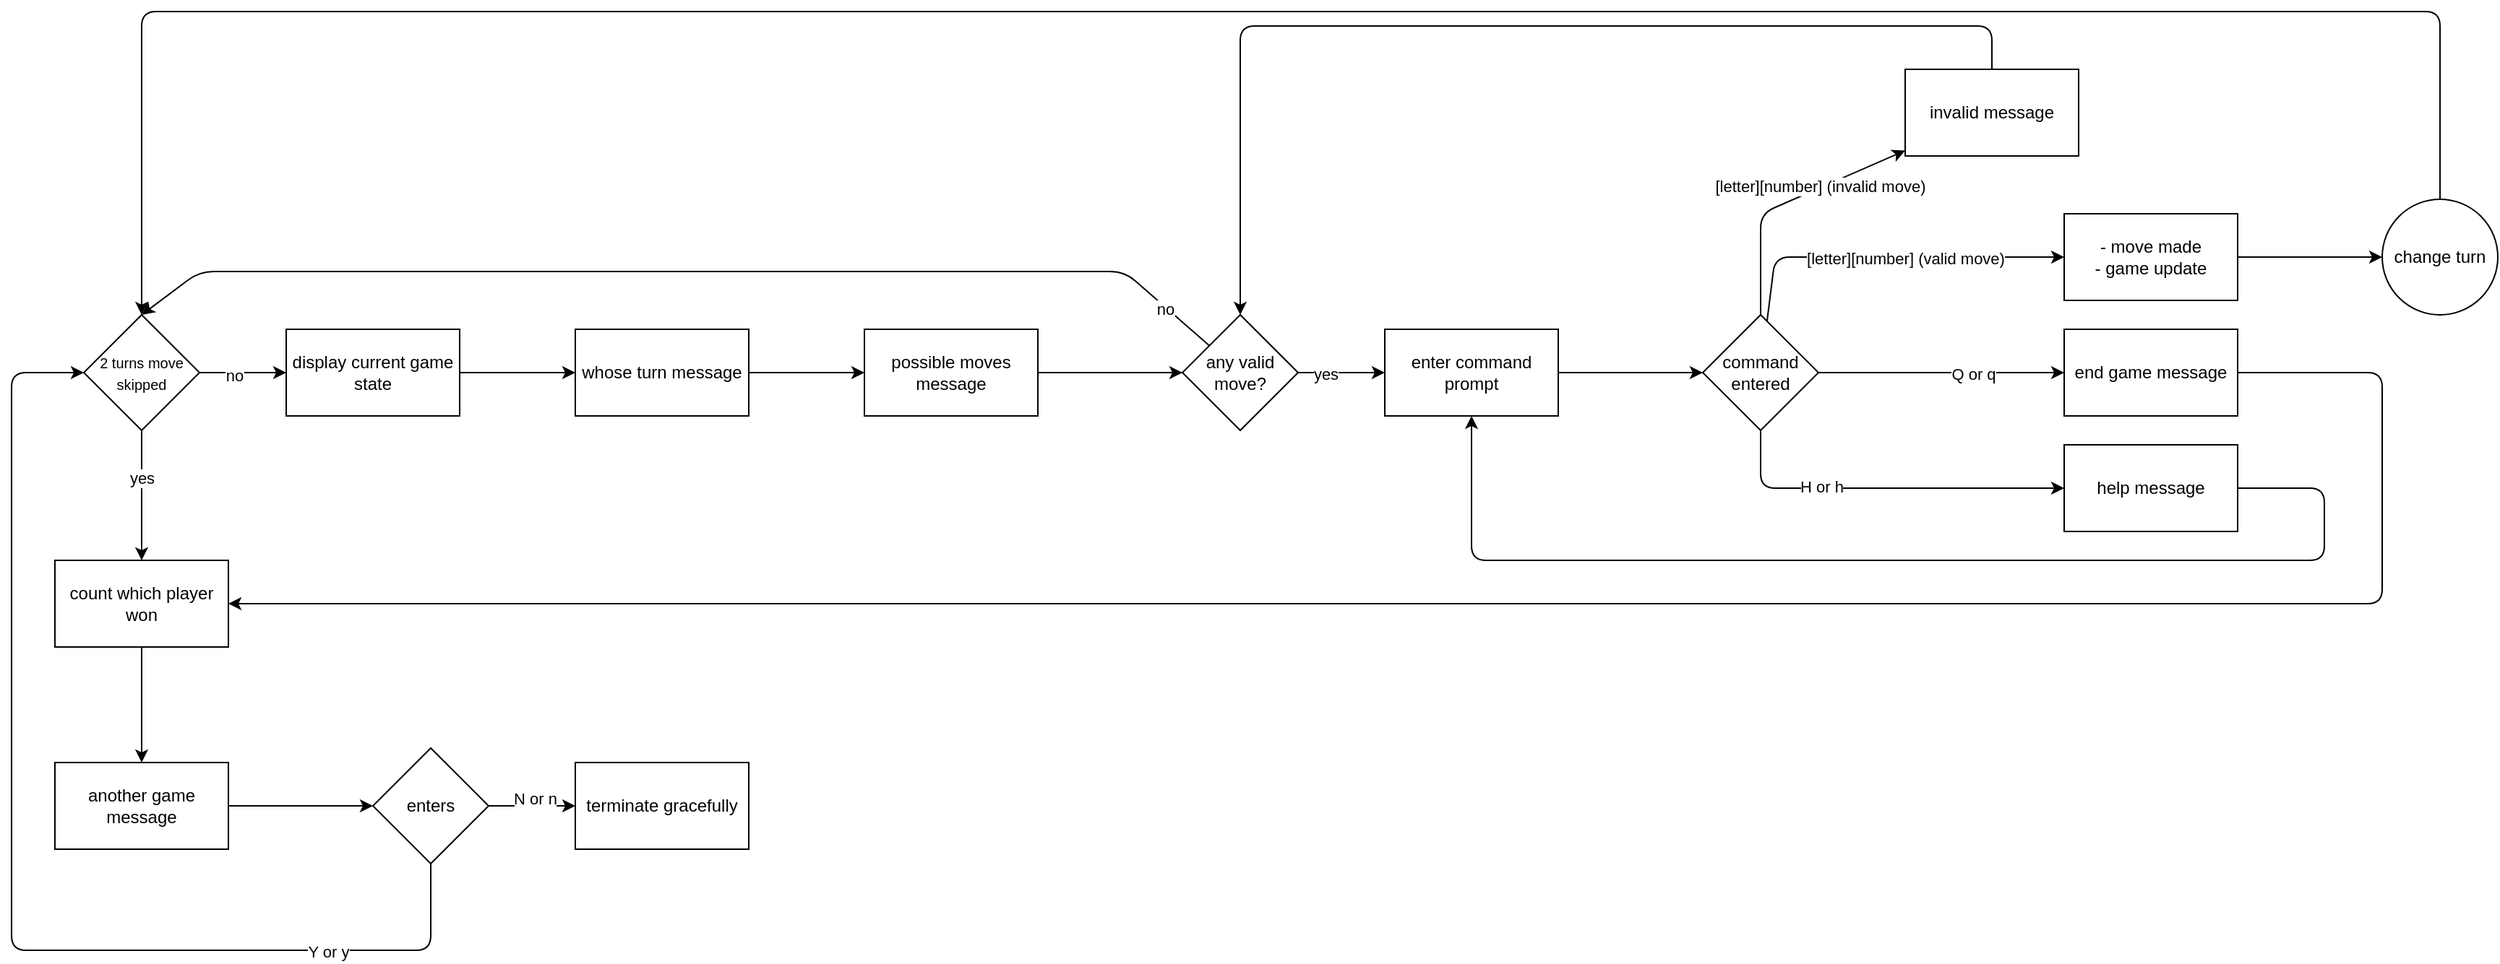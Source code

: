 <mxfile>
    <diagram id="Y6QJfHkgG8xcjTiNFtE5" name="Page-1">
        <mxGraphModel dx="486" dy="2011" grid="1" gridSize="10" guides="1" tooltips="1" connect="1" arrows="1" fold="1" page="1" pageScale="1" pageWidth="850" pageHeight="1100" math="0" shadow="0">
            <root>
                <mxCell id="0"/>
                <mxCell id="1" parent="0"/>
                <mxCell id="5" value="" style="edgeStyle=none;html=1;" edge="1" parent="1" source="3" target="4">
                    <mxGeometry relative="1" as="geometry"/>
                </mxCell>
                <mxCell id="41" value="no" style="edgeLabel;html=1;align=center;verticalAlign=middle;resizable=0;points=[];" vertex="1" connectable="0" parent="5">
                    <mxGeometry x="-0.193" y="-2" relative="1" as="geometry">
                        <mxPoint as="offset"/>
                    </mxGeometry>
                </mxCell>
                <mxCell id="46" value="" style="edgeStyle=none;html=1;" edge="1" parent="1" source="3" target="45">
                    <mxGeometry relative="1" as="geometry"/>
                </mxCell>
                <mxCell id="47" value="yes" style="edgeLabel;html=1;align=center;verticalAlign=middle;resizable=0;points=[];" vertex="1" connectable="0" parent="46">
                    <mxGeometry x="-0.269" relative="1" as="geometry">
                        <mxPoint as="offset"/>
                    </mxGeometry>
                </mxCell>
                <mxCell id="3" value="&lt;font style=&quot;font-size: 10px;&quot;&gt;2 turns move skipped&lt;/font&gt;" style="rhombus;whiteSpace=wrap;html=1;" vertex="1" parent="1">
                    <mxGeometry x="80" y="150" width="80" height="80" as="geometry"/>
                </mxCell>
                <mxCell id="7" value="" style="edgeStyle=none;html=1;" edge="1" parent="1" source="4" target="6">
                    <mxGeometry relative="1" as="geometry"/>
                </mxCell>
                <mxCell id="4" value="display current game state" style="whiteSpace=wrap;html=1;" vertex="1" parent="1">
                    <mxGeometry x="220" y="160" width="120" height="60" as="geometry"/>
                </mxCell>
                <mxCell id="9" value="" style="edgeStyle=none;html=1;" edge="1" parent="1" source="6" target="8">
                    <mxGeometry relative="1" as="geometry"/>
                </mxCell>
                <mxCell id="6" value="whose turn message" style="whiteSpace=wrap;html=1;" vertex="1" parent="1">
                    <mxGeometry x="420" y="160" width="120" height="60" as="geometry"/>
                </mxCell>
                <mxCell id="13" value="" style="edgeStyle=none;html=1;" edge="1" parent="1" source="8" target="12">
                    <mxGeometry relative="1" as="geometry"/>
                </mxCell>
                <mxCell id="8" value="possible moves message" style="whiteSpace=wrap;html=1;" vertex="1" parent="1">
                    <mxGeometry x="620" y="160" width="120" height="60" as="geometry"/>
                </mxCell>
                <mxCell id="15" value="" style="edgeStyle=none;html=1;" edge="1" parent="1" source="12" target="14">
                    <mxGeometry relative="1" as="geometry"/>
                </mxCell>
                <mxCell id="42" value="yes" style="edgeLabel;html=1;align=center;verticalAlign=middle;resizable=0;points=[];" vertex="1" connectable="0" parent="15">
                    <mxGeometry x="-0.354" y="-1" relative="1" as="geometry">
                        <mxPoint x="-1" as="offset"/>
                    </mxGeometry>
                </mxCell>
                <mxCell id="43" style="edgeStyle=none;html=1;entryX=0.5;entryY=0;entryDx=0;entryDy=0;" edge="1" parent="1" source="12" target="3">
                    <mxGeometry relative="1" as="geometry">
                        <Array as="points">
                            <mxPoint x="800" y="120"/>
                            <mxPoint x="160" y="120"/>
                        </Array>
                    </mxGeometry>
                </mxCell>
                <mxCell id="44" value="no" style="edgeLabel;html=1;align=center;verticalAlign=middle;resizable=0;points=[];" vertex="1" connectable="0" parent="43">
                    <mxGeometry x="-0.896" y="1" relative="1" as="geometry">
                        <mxPoint as="offset"/>
                    </mxGeometry>
                </mxCell>
                <mxCell id="12" value="any valid move?" style="rhombus;whiteSpace=wrap;html=1;" vertex="1" parent="1">
                    <mxGeometry x="840" y="150" width="80" height="80" as="geometry"/>
                </mxCell>
                <mxCell id="19" value="" style="edgeStyle=none;html=1;" edge="1" parent="1" source="14" target="18">
                    <mxGeometry relative="1" as="geometry"/>
                </mxCell>
                <mxCell id="14" value="enter command prompt" style="whiteSpace=wrap;html=1;" vertex="1" parent="1">
                    <mxGeometry x="980" y="160" width="120" height="60" as="geometry"/>
                </mxCell>
                <mxCell id="23" value="" style="edgeStyle=none;html=1;" edge="1" parent="1" source="18" target="22">
                    <mxGeometry relative="1" as="geometry">
                        <Array as="points">
                            <mxPoint x="1250" y="110"/>
                        </Array>
                    </mxGeometry>
                </mxCell>
                <mxCell id="25" value="[letter][number] (valid move)" style="edgeLabel;html=1;align=center;verticalAlign=middle;resizable=0;points=[];" vertex="1" connectable="0" parent="23">
                    <mxGeometry x="0.102" y="-1" relative="1" as="geometry">
                        <mxPoint as="offset"/>
                    </mxGeometry>
                </mxCell>
                <mxCell id="27" value="" style="edgeStyle=none;html=1;" edge="1" parent="1" source="18" target="26">
                    <mxGeometry relative="1" as="geometry">
                        <Array as="points">
                            <mxPoint x="1240" y="80"/>
                        </Array>
                    </mxGeometry>
                </mxCell>
                <mxCell id="28" value="[letter][number] (invalid move)" style="edgeLabel;html=1;align=center;verticalAlign=middle;resizable=0;points=[];" vertex="1" connectable="0" parent="27">
                    <mxGeometry x="0.282" y="1" relative="1" as="geometry">
                        <mxPoint as="offset"/>
                    </mxGeometry>
                </mxCell>
                <mxCell id="31" value="" style="edgeStyle=none;html=1;exitX=0.5;exitY=1;exitDx=0;exitDy=0;" edge="1" parent="1" source="18" target="30">
                    <mxGeometry relative="1" as="geometry">
                        <Array as="points">
                            <mxPoint x="1240" y="270"/>
                        </Array>
                    </mxGeometry>
                </mxCell>
                <mxCell id="32" value="H or h" style="edgeLabel;html=1;align=center;verticalAlign=middle;resizable=0;points=[];" vertex="1" connectable="0" parent="31">
                    <mxGeometry x="-0.342" y="1" relative="1" as="geometry">
                        <mxPoint as="offset"/>
                    </mxGeometry>
                </mxCell>
                <mxCell id="35" value="" style="edgeStyle=none;html=1;" edge="1" parent="1" source="18" target="34">
                    <mxGeometry relative="1" as="geometry">
                        <Array as="points"/>
                    </mxGeometry>
                </mxCell>
                <mxCell id="49" value="Q or q" style="edgeLabel;html=1;align=center;verticalAlign=middle;resizable=0;points=[];" vertex="1" connectable="0" parent="35">
                    <mxGeometry x="0.258" y="-1" relative="1" as="geometry">
                        <mxPoint as="offset"/>
                    </mxGeometry>
                </mxCell>
                <mxCell id="18" value="command entered" style="rhombus;whiteSpace=wrap;html=1;" vertex="1" parent="1">
                    <mxGeometry x="1200" y="150" width="80" height="80" as="geometry"/>
                </mxCell>
                <mxCell id="39" value="" style="edgeStyle=none;html=1;" edge="1" parent="1" source="22" target="38">
                    <mxGeometry relative="1" as="geometry"/>
                </mxCell>
                <mxCell id="22" value="- move made&lt;div&gt;- game update&lt;/div&gt;" style="whiteSpace=wrap;html=1;" vertex="1" parent="1">
                    <mxGeometry x="1450" y="80" width="120" height="60" as="geometry"/>
                </mxCell>
                <mxCell id="29" style="edgeStyle=none;html=1;entryX=0.5;entryY=0;entryDx=0;entryDy=0;" edge="1" parent="1" source="26" target="12">
                    <mxGeometry relative="1" as="geometry">
                        <Array as="points">
                            <mxPoint x="1400" y="-50"/>
                            <mxPoint x="880" y="-50"/>
                        </Array>
                    </mxGeometry>
                </mxCell>
                <mxCell id="26" value="invalid message" style="whiteSpace=wrap;html=1;" vertex="1" parent="1">
                    <mxGeometry x="1340" y="-20" width="120" height="60" as="geometry"/>
                </mxCell>
                <mxCell id="48" style="edgeStyle=none;html=1;entryX=0.5;entryY=1;entryDx=0;entryDy=0;" edge="1" parent="1" source="30" target="14">
                    <mxGeometry relative="1" as="geometry">
                        <Array as="points">
                            <mxPoint x="1630" y="270"/>
                            <mxPoint x="1630" y="320"/>
                            <mxPoint x="1040" y="320"/>
                        </Array>
                    </mxGeometry>
                </mxCell>
                <mxCell id="30" value="help message" style="whiteSpace=wrap;html=1;" vertex="1" parent="1">
                    <mxGeometry x="1450" y="240" width="120" height="60" as="geometry"/>
                </mxCell>
                <mxCell id="51" style="edgeStyle=none;html=1;entryX=1;entryY=0.5;entryDx=0;entryDy=0;" edge="1" parent="1" source="34" target="45">
                    <mxGeometry relative="1" as="geometry">
                        <Array as="points">
                            <mxPoint x="1670" y="190"/>
                            <mxPoint x="1670" y="350"/>
                        </Array>
                    </mxGeometry>
                </mxCell>
                <mxCell id="34" value="end game message" style="whiteSpace=wrap;html=1;" vertex="1" parent="1">
                    <mxGeometry x="1450" y="160" width="120" height="60" as="geometry"/>
                </mxCell>
                <mxCell id="40" style="edgeStyle=none;html=1;entryX=0.5;entryY=0;entryDx=0;entryDy=0;" edge="1" parent="1" source="38" target="3">
                    <mxGeometry relative="1" as="geometry">
                        <Array as="points">
                            <mxPoint x="1710" y="-60"/>
                            <mxPoint x="120" y="-60"/>
                        </Array>
                    </mxGeometry>
                </mxCell>
                <mxCell id="38" value="change turn" style="ellipse;whiteSpace=wrap;html=1;" vertex="1" parent="1">
                    <mxGeometry x="1670" y="70" width="80" height="80" as="geometry"/>
                </mxCell>
                <mxCell id="53" value="" style="edgeStyle=none;html=1;" edge="1" parent="1" source="45" target="52">
                    <mxGeometry relative="1" as="geometry"/>
                </mxCell>
                <mxCell id="45" value="count which player won" style="whiteSpace=wrap;html=1;" vertex="1" parent="1">
                    <mxGeometry x="60" y="320" width="120" height="60" as="geometry"/>
                </mxCell>
                <mxCell id="55" value="" style="edgeStyle=none;html=1;" edge="1" parent="1" source="52" target="54">
                    <mxGeometry relative="1" as="geometry"/>
                </mxCell>
                <mxCell id="52" value="another game message" style="whiteSpace=wrap;html=1;" vertex="1" parent="1">
                    <mxGeometry x="60" y="460" width="120" height="60" as="geometry"/>
                </mxCell>
                <mxCell id="57" value="" style="edgeStyle=none;html=1;" edge="1" parent="1" source="54" target="56">
                    <mxGeometry relative="1" as="geometry"/>
                </mxCell>
                <mxCell id="60" value="N or n" style="edgeLabel;html=1;align=center;verticalAlign=middle;resizable=0;points=[];" vertex="1" connectable="0" parent="57">
                    <mxGeometry x="0.064" y="5" relative="1" as="geometry">
                        <mxPoint as="offset"/>
                    </mxGeometry>
                </mxCell>
                <mxCell id="58" style="edgeStyle=none;html=1;entryX=0;entryY=0.5;entryDx=0;entryDy=0;" edge="1" parent="1" source="54" target="3">
                    <mxGeometry relative="1" as="geometry">
                        <Array as="points">
                            <mxPoint x="320" y="590"/>
                            <mxPoint x="30" y="590"/>
                            <mxPoint x="30" y="190"/>
                        </Array>
                    </mxGeometry>
                </mxCell>
                <mxCell id="59" value="Y or y" style="edgeLabel;html=1;align=center;verticalAlign=middle;resizable=0;points=[];" vertex="1" connectable="0" parent="58">
                    <mxGeometry x="-0.673" y="1" relative="1" as="geometry">
                        <mxPoint as="offset"/>
                    </mxGeometry>
                </mxCell>
                <mxCell id="54" value="enters" style="rhombus;whiteSpace=wrap;html=1;" vertex="1" parent="1">
                    <mxGeometry x="280" y="450" width="80" height="80" as="geometry"/>
                </mxCell>
                <mxCell id="56" value="terminate gracefully" style="whiteSpace=wrap;html=1;" vertex="1" parent="1">
                    <mxGeometry x="420" y="460" width="120" height="60" as="geometry"/>
                </mxCell>
            </root>
        </mxGraphModel>
    </diagram>
</mxfile>
